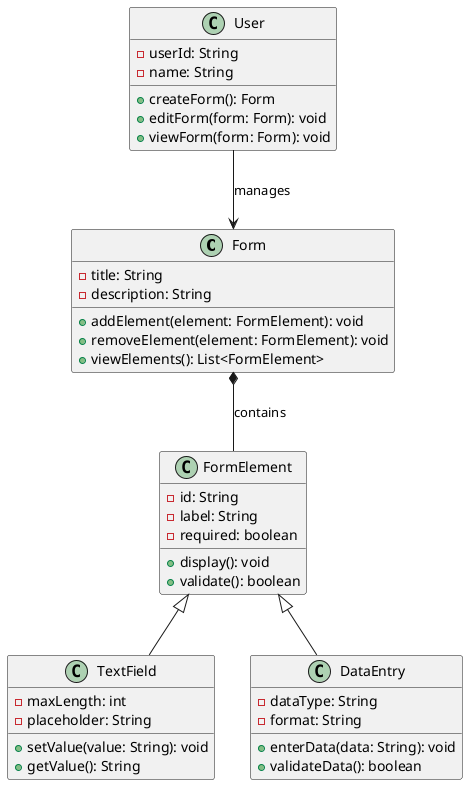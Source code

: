 @startuml
class Form {
    - title: String
    - description: String
    + addElement(element: FormElement): void
    + removeElement(element: FormElement): void
    + viewElements(): List<FormElement>
}

class FormElement {
    - id: String
    - label: String
    - required: boolean
    + display(): void
    + validate(): boolean
}

class TextField {
    - maxLength: int
    - placeholder: String
    + setValue(value: String): void
    + getValue(): String
}

class DataEntry {
    - dataType: String
    - format: String
    + enterData(data: String): void
    + validateData(): boolean
}

class User {
    - userId: String
    - name: String
    + createForm(): Form
    + editForm(form: Form): void
    + viewForm(form: Form): void
}

User --> Form : manages
Form *-- FormElement : contains
FormElement <|-- TextField
FormElement <|-- DataEntry
@enduml